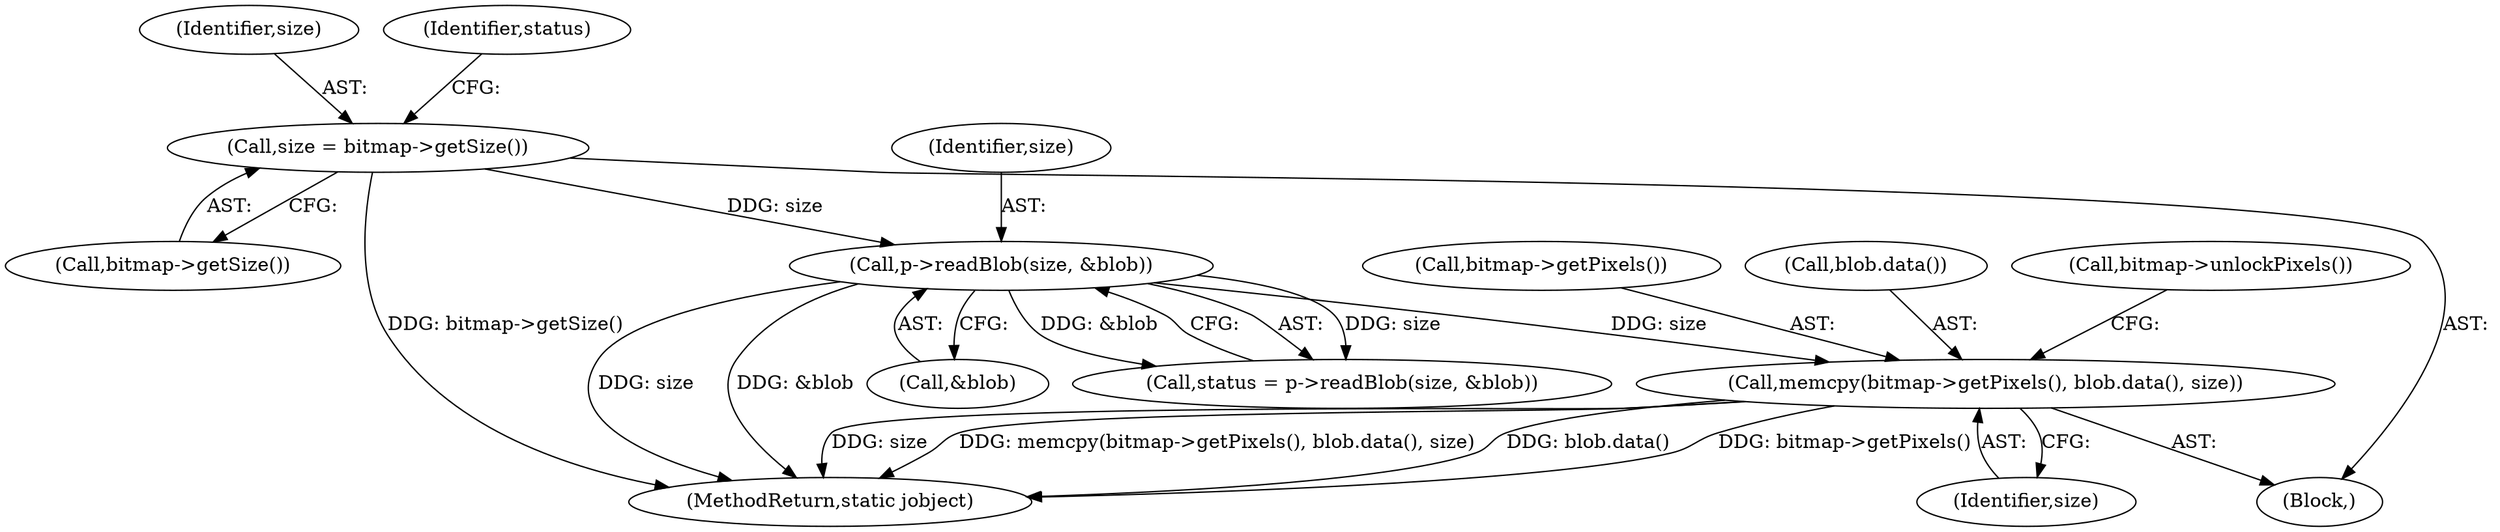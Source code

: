 digraph "0_Android_d44e5bde18a41beda39d49189bef7f2ba7c8f3cb@API" {
"1000287" [label="(Call,memcpy(bitmap->getPixels(), blob.data(), size))"];
"1000274" [label="(Call,p->readBlob(size, &blob))"];
"1000267" [label="(Call,size = bitmap->getSize())"];
"1000267" [label="(Call,size = bitmap->getSize())"];
"1000303" [label="(MethodReturn,static jobject)"];
"1000274" [label="(Call,p->readBlob(size, &blob))"];
"1000268" [label="(Identifier,size)"];
"1000276" [label="(Call,&blob)"];
"1000275" [label="(Identifier,size)"];
"1000287" [label="(Call,memcpy(bitmap->getPixels(), blob.data(), size))"];
"1000269" [label="(Call,bitmap->getSize())"];
"1000289" [label="(Call,blob.data())"];
"1000291" [label="(Call,bitmap->unlockPixels())"];
"1000273" [label="(Identifier,status)"];
"1000290" [label="(Identifier,size)"];
"1000288" [label="(Call,bitmap->getPixels())"];
"1000272" [label="(Call,status = p->readBlob(size, &blob))"];
"1000106" [label="(Block,)"];
"1000287" -> "1000106"  [label="AST: "];
"1000287" -> "1000290"  [label="CFG: "];
"1000288" -> "1000287"  [label="AST: "];
"1000289" -> "1000287"  [label="AST: "];
"1000290" -> "1000287"  [label="AST: "];
"1000291" -> "1000287"  [label="CFG: "];
"1000287" -> "1000303"  [label="DDG: size"];
"1000287" -> "1000303"  [label="DDG: memcpy(bitmap->getPixels(), blob.data(), size)"];
"1000287" -> "1000303"  [label="DDG: blob.data()"];
"1000287" -> "1000303"  [label="DDG: bitmap->getPixels()"];
"1000274" -> "1000287"  [label="DDG: size"];
"1000274" -> "1000272"  [label="AST: "];
"1000274" -> "1000276"  [label="CFG: "];
"1000275" -> "1000274"  [label="AST: "];
"1000276" -> "1000274"  [label="AST: "];
"1000272" -> "1000274"  [label="CFG: "];
"1000274" -> "1000303"  [label="DDG: size"];
"1000274" -> "1000303"  [label="DDG: &blob"];
"1000274" -> "1000272"  [label="DDG: size"];
"1000274" -> "1000272"  [label="DDG: &blob"];
"1000267" -> "1000274"  [label="DDG: size"];
"1000267" -> "1000106"  [label="AST: "];
"1000267" -> "1000269"  [label="CFG: "];
"1000268" -> "1000267"  [label="AST: "];
"1000269" -> "1000267"  [label="AST: "];
"1000273" -> "1000267"  [label="CFG: "];
"1000267" -> "1000303"  [label="DDG: bitmap->getSize()"];
}
